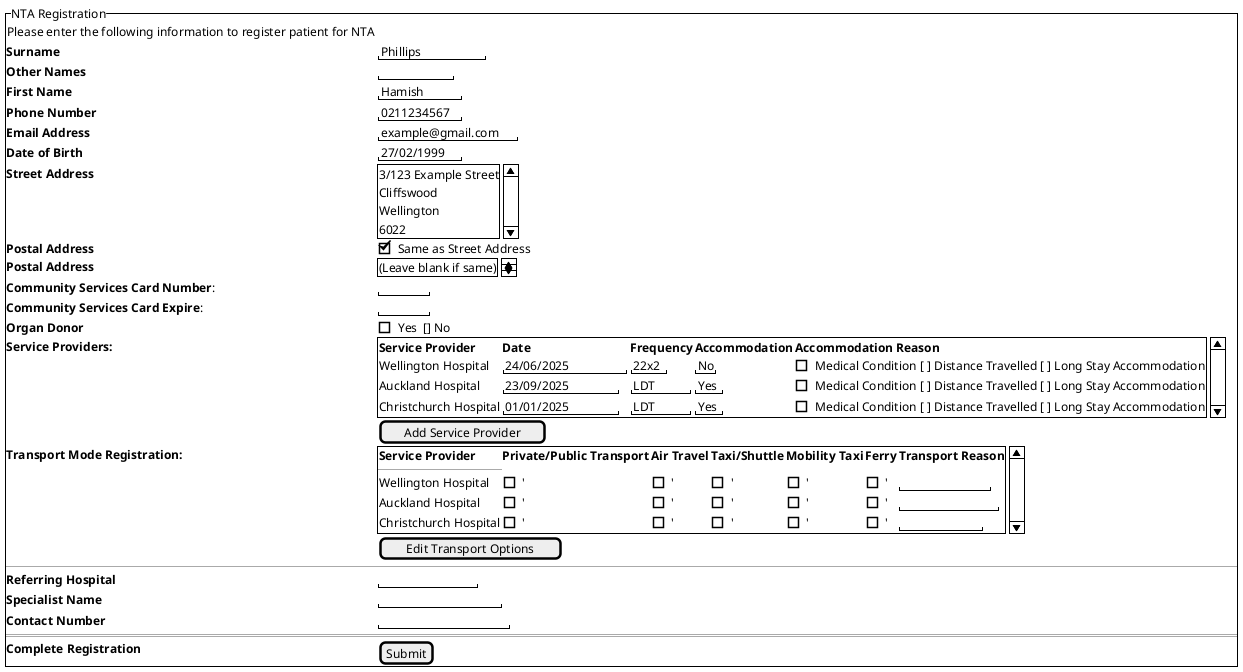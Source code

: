 @startsalt LofiNTARegistration

{^"NTA Registration" 
    {Please enter the following information to register patient for NTA}
    **Surname** | "Phillips     "
    **Other Names** | "         "
    **First Name** | "Hamish    "
    **Phone Number** | "0211234567"
    **Email Address** | "example@gmail.com"
    
    **Date of Birth** | "27/02/1999"

    **Street Address** | {SI
    3/123 Example Street
    Cliffswood
    Wellington
    6022
    }

    **Postal Address** | [X] Same as Street Address
    **Postal Address** | {SI
    (Leave blank if same)
    }

    **Community Services Card Number**: | "      "

    **Community Services Card Expire**: | "      "

    **Organ Donor** | [] Yes  [] No


    **Service Providers: ** | {SI
    **Service Provider** | **Date** | **Frequency** | **Accommodation** | **Accommodation Reason**
    Wellington Hospital | "24/06/2025     " | "22x2" | "No" | [] Medical Condition [ ] Distance Travelled [ ] Long Stay Accommodation
    Auckland Hospital | "23/09/2025    " | "LDT    " | "Yes" | [] Medical Condition [ ] Distance Travelled [ ] Long Stay Accommodation
    Christchurch Hospital | "01/01/2025    " | "LDT    " | "Yes" | [] Medical Condition [ ] Distance Travelled [ ] Long Stay Accommodation

    }
    . | [Add Service Provider]

    **Transport Mode Registration:** | {SI
    **Service Provider** | **Private/Public Transport** | **Air Travel** | **Taxi/Shuttle** | **Mobility Taxi** | **Ferry** | **Transport Reason**
    ---
    Wellington Hospital | [] ' | [ ] ' | [ ] ' | [ ] '| [ ] ' | "           "
    Auckland Hospital | [ ] '| [ ] ' | [ ] '| [ ] '| [ ] ' | "            "
    Christchurch Hospital | [ ] '| [ ] '| [ ] '| [ ] '| [ ]' | "          "
    }
    . | [Edit Transport Options]

    ----|----
    **Referring Hospital** | "            "
    **Specialist Name** | "               "
    **Contact Number** | "                "

    ====|====
    **Complete Registration** | [Submit]
}
@endsalt
